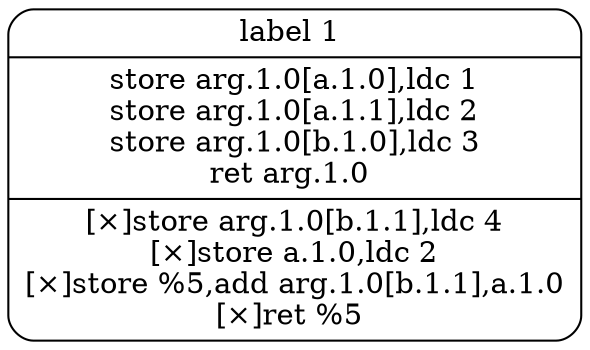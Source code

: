 digraph
{
    "label 1" [ label = "{ label\ 1 | store\ arg.1.0[a.1.0],ldc\ 1\nstore\ arg.1.0[a.1.1],ldc\ 2\nstore\ arg.1.0[b.1.0],ldc\ 3\nret\ arg.1.0 | [×]store\ arg.1.0[b.1.1],ldc\ 4\n[×]store\ a.1.0,ldc\ 2\n[×]store\ %5,add\ arg.1.0[b.1.1],a.1.0\n[×]ret\ %5 }", shape = record, style = rounded ]
}